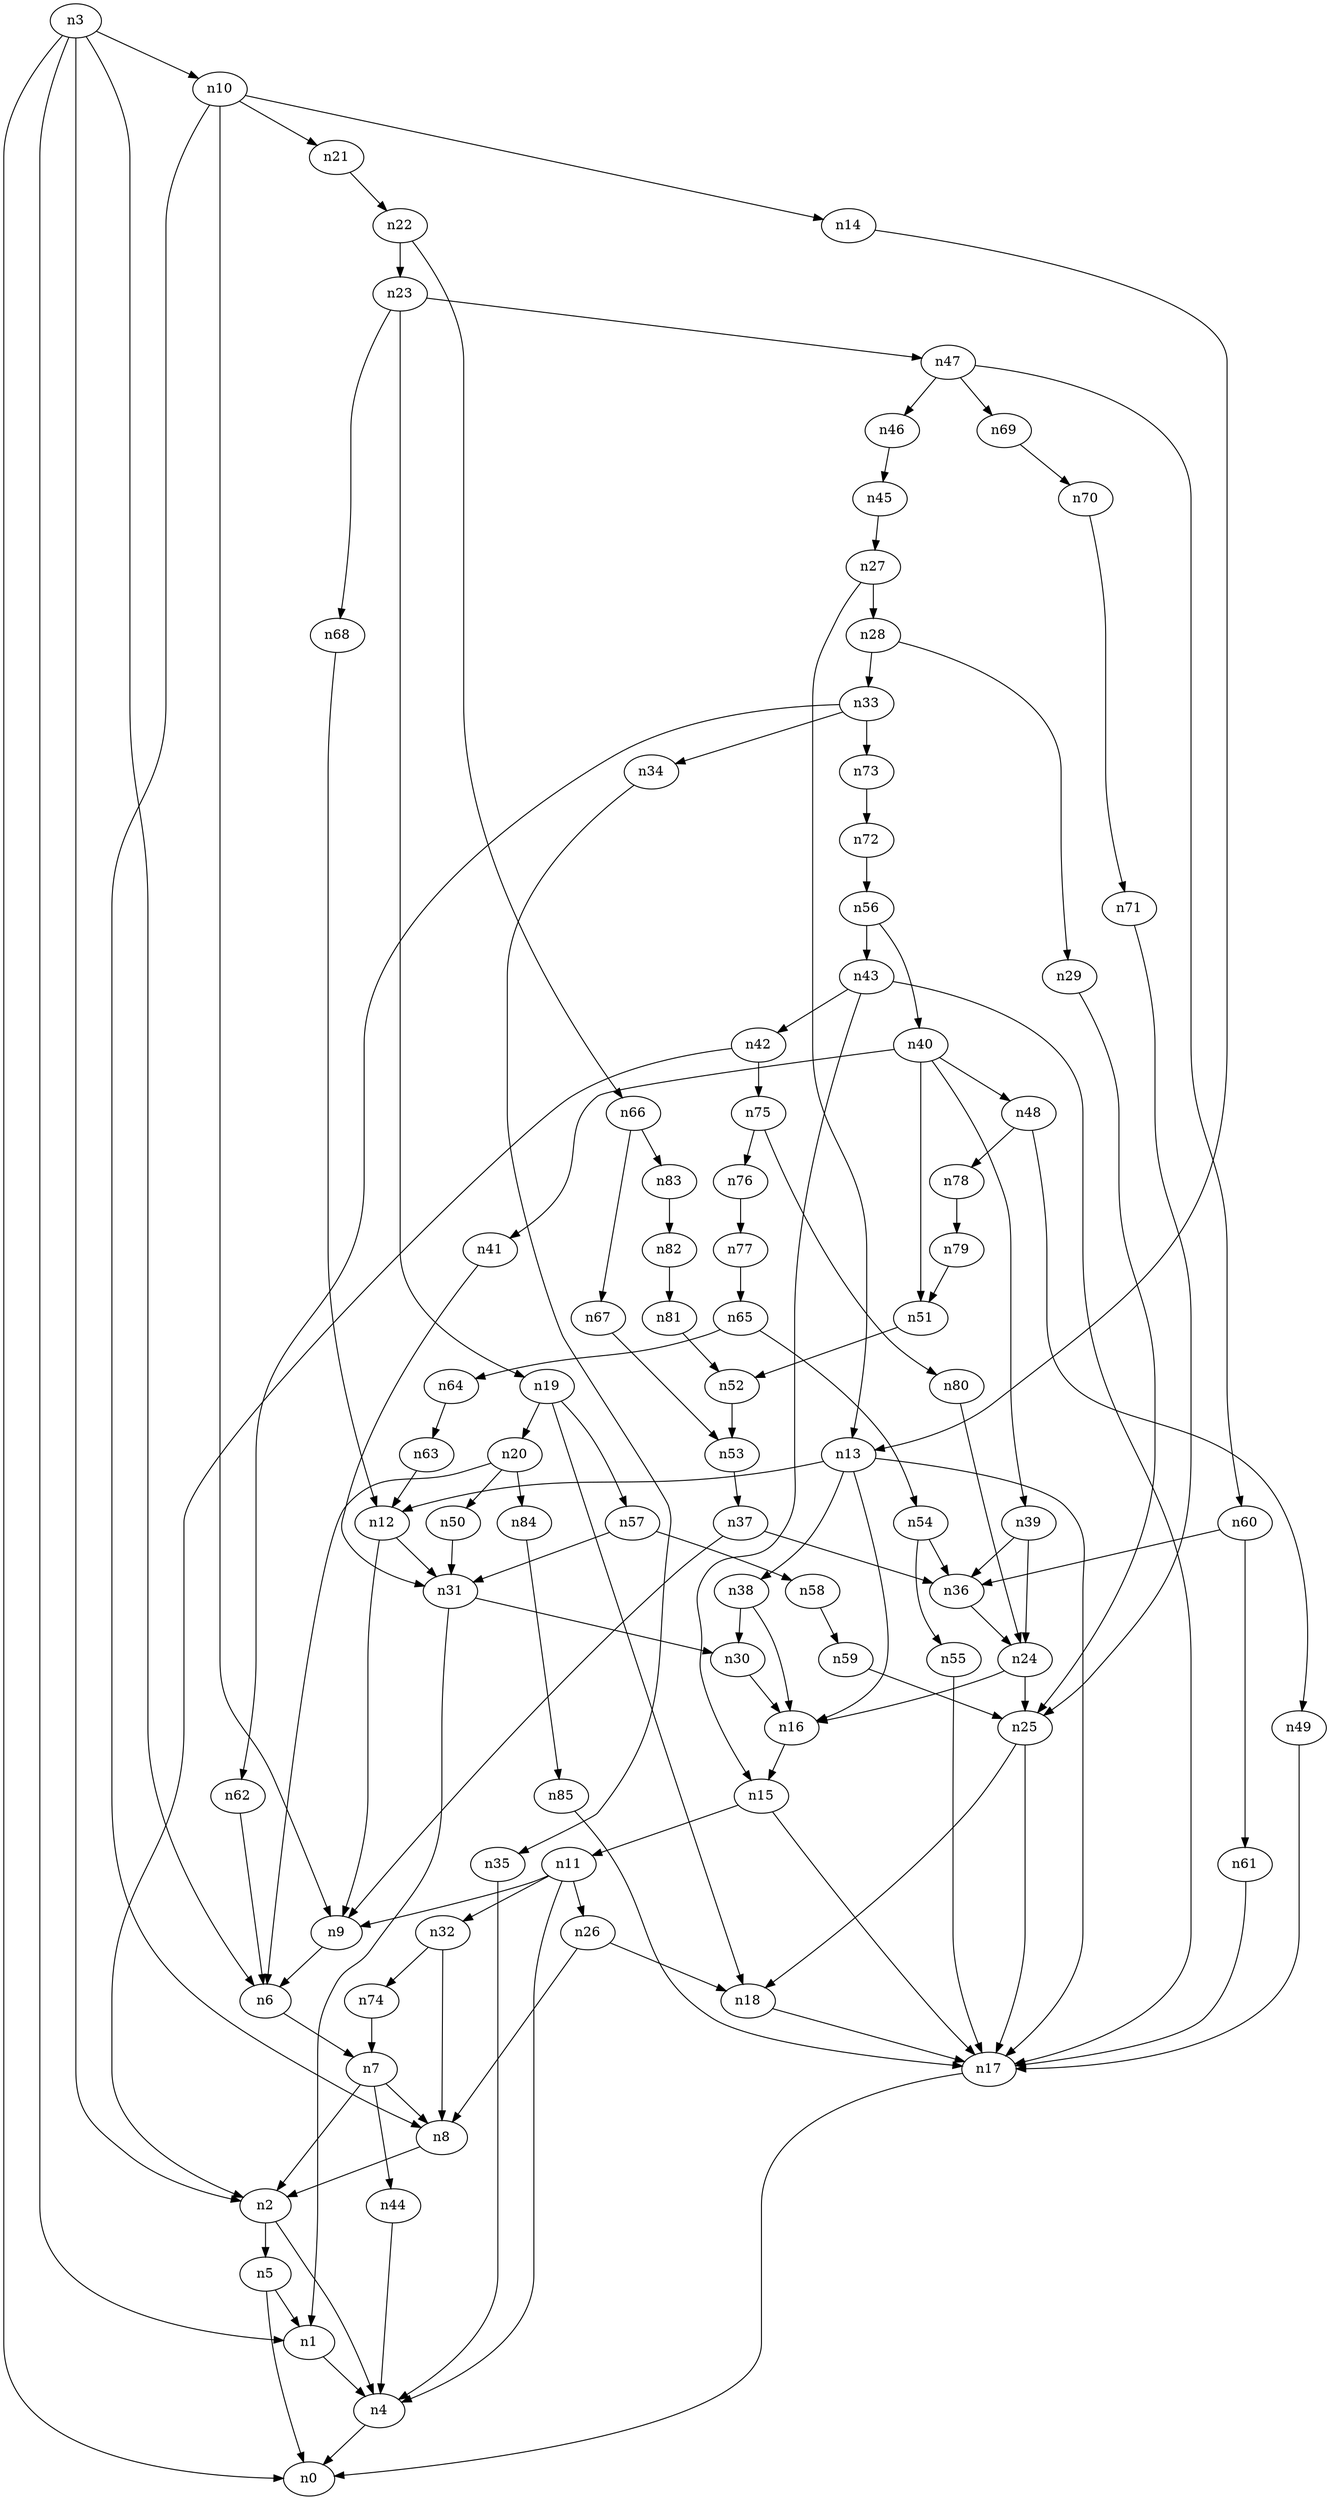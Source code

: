 digraph G {
	n1 -> n4	 [_graphml_id=e4];
	n2 -> n4	 [_graphml_id=e7];
	n2 -> n5	 [_graphml_id=e8];
	n3 -> n0	 [_graphml_id=e0];
	n3 -> n1	 [_graphml_id=e3];
	n3 -> n2	 [_graphml_id=e6];
	n3 -> n6	 [_graphml_id=e9];
	n3 -> n10	 [_graphml_id=e62];
	n4 -> n0	 [_graphml_id=e1];
	n5 -> n0	 [_graphml_id=e2];
	n5 -> n1	 [_graphml_id=e5];
	n6 -> n7	 [_graphml_id=e10];
	n7 -> n2	 [_graphml_id=e18];
	n7 -> n8	 [_graphml_id=e11];
	n7 -> n44	 [_graphml_id=e70];
	n8 -> n2	 [_graphml_id=e12];
	n9 -> n6	 [_graphml_id=e13];
	n10 -> n8	 [_graphml_id=e15];
	n10 -> n9	 [_graphml_id=e14];
	n10 -> n14	 [_graphml_id=e22];
	n10 -> n21	 [_graphml_id=e33];
	n11 -> n4	 [_graphml_id=e17];
	n11 -> n9	 [_graphml_id=e16];
	n11 -> n26	 [_graphml_id=e40];
	n11 -> n32	 [_graphml_id=e50];
	n12 -> n9	 [_graphml_id=e19];
	n12 -> n31	 [_graphml_id=e52];
	n13 -> n12	 [_graphml_id=e20];
	n13 -> n16	 [_graphml_id=e25];
	n13 -> n17	 [_graphml_id=e27];
	n13 -> n38	 [_graphml_id=e60];
	n14 -> n13	 [_graphml_id=e21];
	n15 -> n11	 [_graphml_id=e23];
	n15 -> n17	 [_graphml_id=e26];
	n16 -> n15	 [_graphml_id=e24];
	n17 -> n0	 [_graphml_id=e28];
	n18 -> n17	 [_graphml_id=e29];
	n19 -> n18	 [_graphml_id=e30];
	n19 -> n20	 [_graphml_id=e31];
	n19 -> n57	 [_graphml_id=e131];
	n20 -> n6	 [_graphml_id=e32];
	n20 -> n50	 [_graphml_id=e80];
	n20 -> n84	 [_graphml_id=e136];
	n21 -> n22	 [_graphml_id=e34];
	n22 -> n23	 [_graphml_id=e35];
	n22 -> n66	 [_graphml_id=e106];
	n23 -> n19	 [_graphml_id=e36];
	n23 -> n47	 [_graphml_id=e75];
	n23 -> n68	 [_graphml_id=e109];
	n24 -> n16	 [_graphml_id=e37];
	n24 -> n25	 [_graphml_id=e38];
	n25 -> n17	 [_graphml_id=e39];
	n25 -> n18	 [_graphml_id=e42];
	n26 -> n8	 [_graphml_id=e81];
	n26 -> n18	 [_graphml_id=e41];
	n27 -> n13	 [_graphml_id=e43];
	n27 -> n28	 [_graphml_id=e44];
	n28 -> n29	 [_graphml_id=e45];
	n28 -> n33	 [_graphml_id=e53];
	n29 -> n25	 [_graphml_id=e46];
	n30 -> n16	 [_graphml_id=e47];
	n31 -> n1	 [_graphml_id=e49];
	n31 -> n30	 [_graphml_id=e48];
	n32 -> n8	 [_graphml_id=e51];
	n32 -> n74	 [_graphml_id=e120];
	n33 -> n34	 [_graphml_id=e54];
	n33 -> n62	 [_graphml_id=e99];
	n33 -> n73	 [_graphml_id=e118];
	n34 -> n35	 [_graphml_id=e55];
	n35 -> n4	 [_graphml_id=e56];
	n36 -> n24	 [_graphml_id=e57];
	n37 -> n9	 [_graphml_id=e59];
	n37 -> n36	 [_graphml_id=e58];
	n38 -> n16	 [_graphml_id=e121];
	n38 -> n30	 [_graphml_id=e61];
	n39 -> n24	 [_graphml_id=e63];
	n39 -> n36	 [_graphml_id=e91];
	n40 -> n39	 [_graphml_id=e64];
	n40 -> n41	 [_graphml_id=e65];
	n40 -> n48	 [_graphml_id=e76];
	n40 -> n51	 [_graphml_id=e82];
	n41 -> n31	 [_graphml_id=e66];
	n42 -> n2	 [_graphml_id=e67];
	n42 -> n75	 [_graphml_id=e122];
	n43 -> n15	 [_graphml_id=e111];
	n43 -> n17	 [_graphml_id=e69];
	n43 -> n42	 [_graphml_id=e68];
	n44 -> n4	 [_graphml_id=e71];
	n45 -> n27	 [_graphml_id=e72];
	n46 -> n45	 [_graphml_id=e73];
	n47 -> n46	 [_graphml_id=e74];
	n47 -> n60	 [_graphml_id=e101];
	n47 -> n69	 [_graphml_id=e112];
	n48 -> n49	 [_graphml_id=e77];
	n48 -> n78	 [_graphml_id=e126];
	n49 -> n17	 [_graphml_id=e78];
	n50 -> n31	 [_graphml_id=e79];
	n51 -> n52	 [_graphml_id=e83];
	n52 -> n53	 [_graphml_id=e84];
	n53 -> n37	 [_graphml_id=e85];
	n54 -> n36	 [_graphml_id=e86];
	n54 -> n55	 [_graphml_id=e87];
	n55 -> n17	 [_graphml_id=e88];
	n56 -> n40	 [_graphml_id=e90];
	n56 -> n43	 [_graphml_id=e89];
	n57 -> n31	 [_graphml_id=e92];
	n57 -> n58	 [_graphml_id=e93];
	n58 -> n59	 [_graphml_id=e94];
	n59 -> n25	 [_graphml_id=e95];
	n60 -> n36	 [_graphml_id=e96];
	n60 -> n61	 [_graphml_id=e97];
	n61 -> n17	 [_graphml_id=e98];
	n62 -> n6	 [_graphml_id=e100];
	n63 -> n12	 [_graphml_id=e102];
	n64 -> n63	 [_graphml_id=e103];
	n65 -> n54	 [_graphml_id=e105];
	n65 -> n64	 [_graphml_id=e104];
	n66 -> n67	 [_graphml_id=e107];
	n66 -> n83	 [_graphml_id=e135];
	n67 -> n53	 [_graphml_id=e108];
	n68 -> n12	 [_graphml_id=e110];
	n69 -> n70	 [_graphml_id=e113];
	n70 -> n71	 [_graphml_id=e114];
	n71 -> n25	 [_graphml_id=e115];
	n72 -> n56	 [_graphml_id=e116];
	n73 -> n72	 [_graphml_id=e117];
	n74 -> n7	 [_graphml_id=e119];
	n75 -> n76	 [_graphml_id=e123];
	n75 -> n80	 [_graphml_id=e129];
	n76 -> n77	 [_graphml_id=e124];
	n77 -> n65	 [_graphml_id=e125];
	n78 -> n79	 [_graphml_id=e127];
	n79 -> n51	 [_graphml_id=e128];
	n80 -> n24	 [_graphml_id=e130];
	n81 -> n52	 [_graphml_id=e132];
	n82 -> n81	 [_graphml_id=e133];
	n83 -> n82	 [_graphml_id=e134];
	n84 -> n85	 [_graphml_id=e137];
	n85 -> n17	 [_graphml_id=e138];
}
